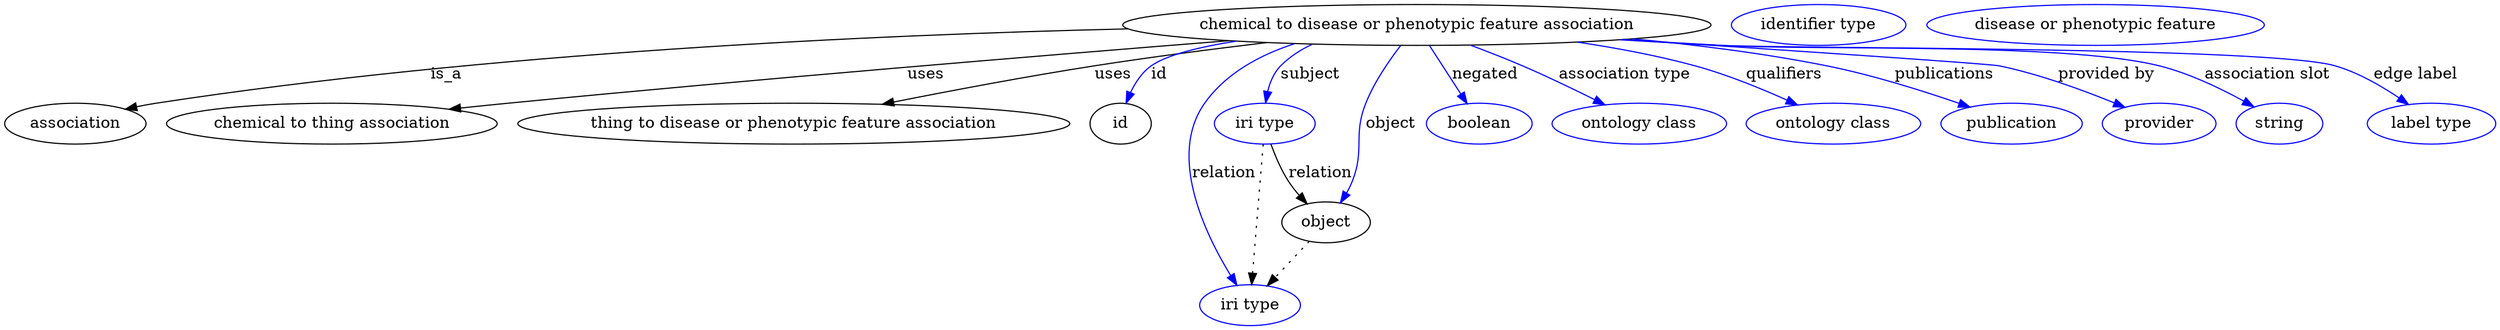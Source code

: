 digraph {
	graph [bb="0,0,1788.1,281"];
	node [label="\N"];
	"chemical to disease or phenotypic feature association"	 [height=0.5,
		label="chemical to disease or phenotypic feature association",
		pos="1007.4,263",
		width=5.5056];
	association	 [height=0.5,
		pos="49.402,177",
		width=1.3723];
	"chemical to disease or phenotypic feature association" -> association	 [label=is_a,
		lp="400.68,220",
		pos="e,85.291,189.46 831.68,254.62 609.96,243.19 241.4,221.12 107.4,195 103.33,194.21 99.133,193.23 94.954,192.15"];
	"chemical to thing association"	 [height=0.5,
		pos="229.4,177",
		width=3.1391];
	"chemical to disease or phenotypic feature association" -> "chemical to thing association"	 [label=uses,
		lp="633.46,220",
		pos="e,311.04,189.54 867.4,250.25 734.44,237.73 529.06,217.3 351.4,195 341.6,193.77 331.38,192.4 321.19,190.98"];
	"thing to disease or phenotypic feature association"	 [height=0.5,
		pos="544.4,177",
		width=5.1241];
	"chemical to disease or phenotypic feature association" -> "thing to disease or phenotypic feature association"	 [label=uses,
		lp="774.46,220",
		pos="e,611.35,193.82 893.6,248.21 852.14,242.32 804.98,235.02 762.29,227 715.15,218.14 662.74,206.18 621.14,196.18"];
	id	 [height=0.5,
		pos="773.4,177",
		width=0.75];
	"chemical to disease or phenotypic feature association" -> id	 [color=blue,
		label=id,
		lp="809.85,220",
		pos="e,779.77,195.01 880.36,249.13 847.31,243.64 817.14,236.36 803.51,227 795.29,221.36 788.94,212.66 784.24,204.1",
		style=solid];
	subject	 [color=blue,
		height=0.5,
		label="iri type",
		pos="891.4,177",
		width=0.9834];
	"chemical to disease or phenotypic feature association" -> subject	 [color=blue,
		label=subject,
		lp="929.23,220",
		pos="e,893.78,195.23 936.71,246.07 926.39,241.22 916.61,234.99 908.75,227 902.86,221.01 898.96,212.93 896.39,205.01",
		style=solid];
	relation	 [color=blue,
		height=0.5,
		label="iri type",
		pos="878.4,18",
		width=0.9834];
	"chemical to disease or phenotypic feature association" -> relation	 [color=blue,
		label=relation,
		lp="857.78,134",
		pos="e,868.13,35.292 919.55,246.85 891.3,236.91 863.24,220.87 847.4,195 818.47,147.74 844.61,80.847 863.33,44.321",
		style=solid];
	object	 [height=0.5,
		pos="938.4,91",
		width=0.88096];
	"chemical to disease or phenotypic feature association" -> object	 [color=blue,
		label=object,
		lp="988.51,177",
		pos="e,947.47,108.27 996.05,244.85 988.13,231.49 977.82,212.66 971.19,195 960.3,165.95 965.59,156.3 955.4,127 954.31,123.87 953.03,120.64 \
951.67,117.47",
		style=solid];
	negated	 [color=blue,
		height=0.5,
		label=boolean,
		pos="1052.4,177",
		width=1.0584];
	"chemical to disease or phenotypic feature association" -> negated	 [color=blue,
		label=negated,
		lp="1055.2,220",
		pos="e,1043.2,194.62 1016.9,244.76 1023.2,232.86 1031.4,217.12 1038.4,203.8",
		style=solid];
	"association type"	 [color=blue,
		height=0.5,
		label="ontology class",
		pos="1169.4,177",
		width=1.6931];
	"chemical to disease or phenotypic feature association" -> "association type"	 [color=blue,
		label="association type",
		lp="1151.3,220",
		pos="e,1141.9,193.22 1045.3,245.15 1056.9,239.5 1069.8,233.12 1081.4,227 1098.6,217.97 1117.3,207.43 1133,198.37",
		style=solid];
	qualifiers	 [color=blue,
		height=0.5,
		label="ontology class",
		pos="1309.4,177",
		width=1.6931];
	"chemical to disease or phenotypic feature association" -> qualifiers	 [color=blue,
		label=qualifiers,
		lp="1263.5,220",
		pos="e,1280.1,192.83 1114.7,247.81 1143,242.51 1173.1,235.66 1200.4,227 1224.7,219.3 1250.6,207.55 1271.1,197.37",
		style=solid];
	publications	 [color=blue,
		height=0.5,
		label=publication,
		pos="1438.4,177",
		width=1.3859];
	"chemical to disease or phenotypic feature association" -> publications	 [color=blue,
		label=publications,
		lp="1376.6,220",
		pos="e,1405.3,190.62 1152.1,250.67 1197.7,245.23 1247.9,237.58 1293.4,227 1328.5,218.82 1367.1,205.29 1395.6,194.36",
		style=solid];
	"provided by"	 [color=blue,
		height=0.5,
		label=provider,
		pos="1546.4,177",
		width=1.1129];
	"chemical to disease or phenotypic feature association" -> "provided by"	 [color=blue,
		label="provided by",
		lp="1493,220",
		pos="e,1518.5,190.13 1150.7,250.55 1266.6,240.45 1411.1,227.76 1414.4,227 1447.3,219.46 1483.1,205.53 1509.1,194.29",
		style=solid];
	"association slot"	 [color=blue,
		height=0.5,
		label=string,
		pos="1634.4,177",
		width=0.8403];
	"chemical to disease or phenotypic feature association" -> "association slot"	 [color=blue,
		label="association slot",
		lp="1612.4,220",
		pos="e,1613.4,190.12 1147.8,250.29 1170.4,248.4 1193.5,246.57 1215.4,245 1285.3,239.98 1462.5,244.52 1530.4,227 1556.8,220.18 1584.5,\
206.47 1604.7,195.13",
		style=solid];
	"edge label"	 [color=blue,
		height=0.5,
		label="label type",
		pos="1743.4,177",
		width=1.2425];
	"chemical to disease or phenotypic feature association" -> "edge label"	 [color=blue,
		label="edge label",
		lp="1719,220",
		pos="e,1723,193.1 1146.1,250.11 1169.2,248.21 1193,246.42 1215.4,245 1314,238.74 1564.7,255.12 1659.4,227 1679.1,221.14 1699,209.62 1714.5,\
199.12",
		style=solid];
	association_id	 [color=blue,
		height=0.5,
		label="identifier type",
		pos="1283.4,263",
		width=1.652];
	subject -> relation	 [pos="e,879.88,36.027 889.91,158.76 887.66,131.21 883.37,78.735 880.71,46.223",
		style=dotted];
	subject -> object	 [label=relation,
		lp="934.78,134",
		pos="e,925.29,107.71 897.95,158.96 901.76,149.25 906.92,137.2 912.64,127 914.66,123.41 916.96,119.74 919.34,116.19"];
	object -> relation	 [pos="e,892.17,34.752 924.79,74.435 917.09,65.075 907.33,53.191 898.74,42.745",
		style=dotted];
	"chemical to disease or phenotypic feature association_object"	 [color=blue,
		height=0.5,
		label="disease or phenotypic feature",
		pos="1474.4,263",
		width=3.1523];
}
